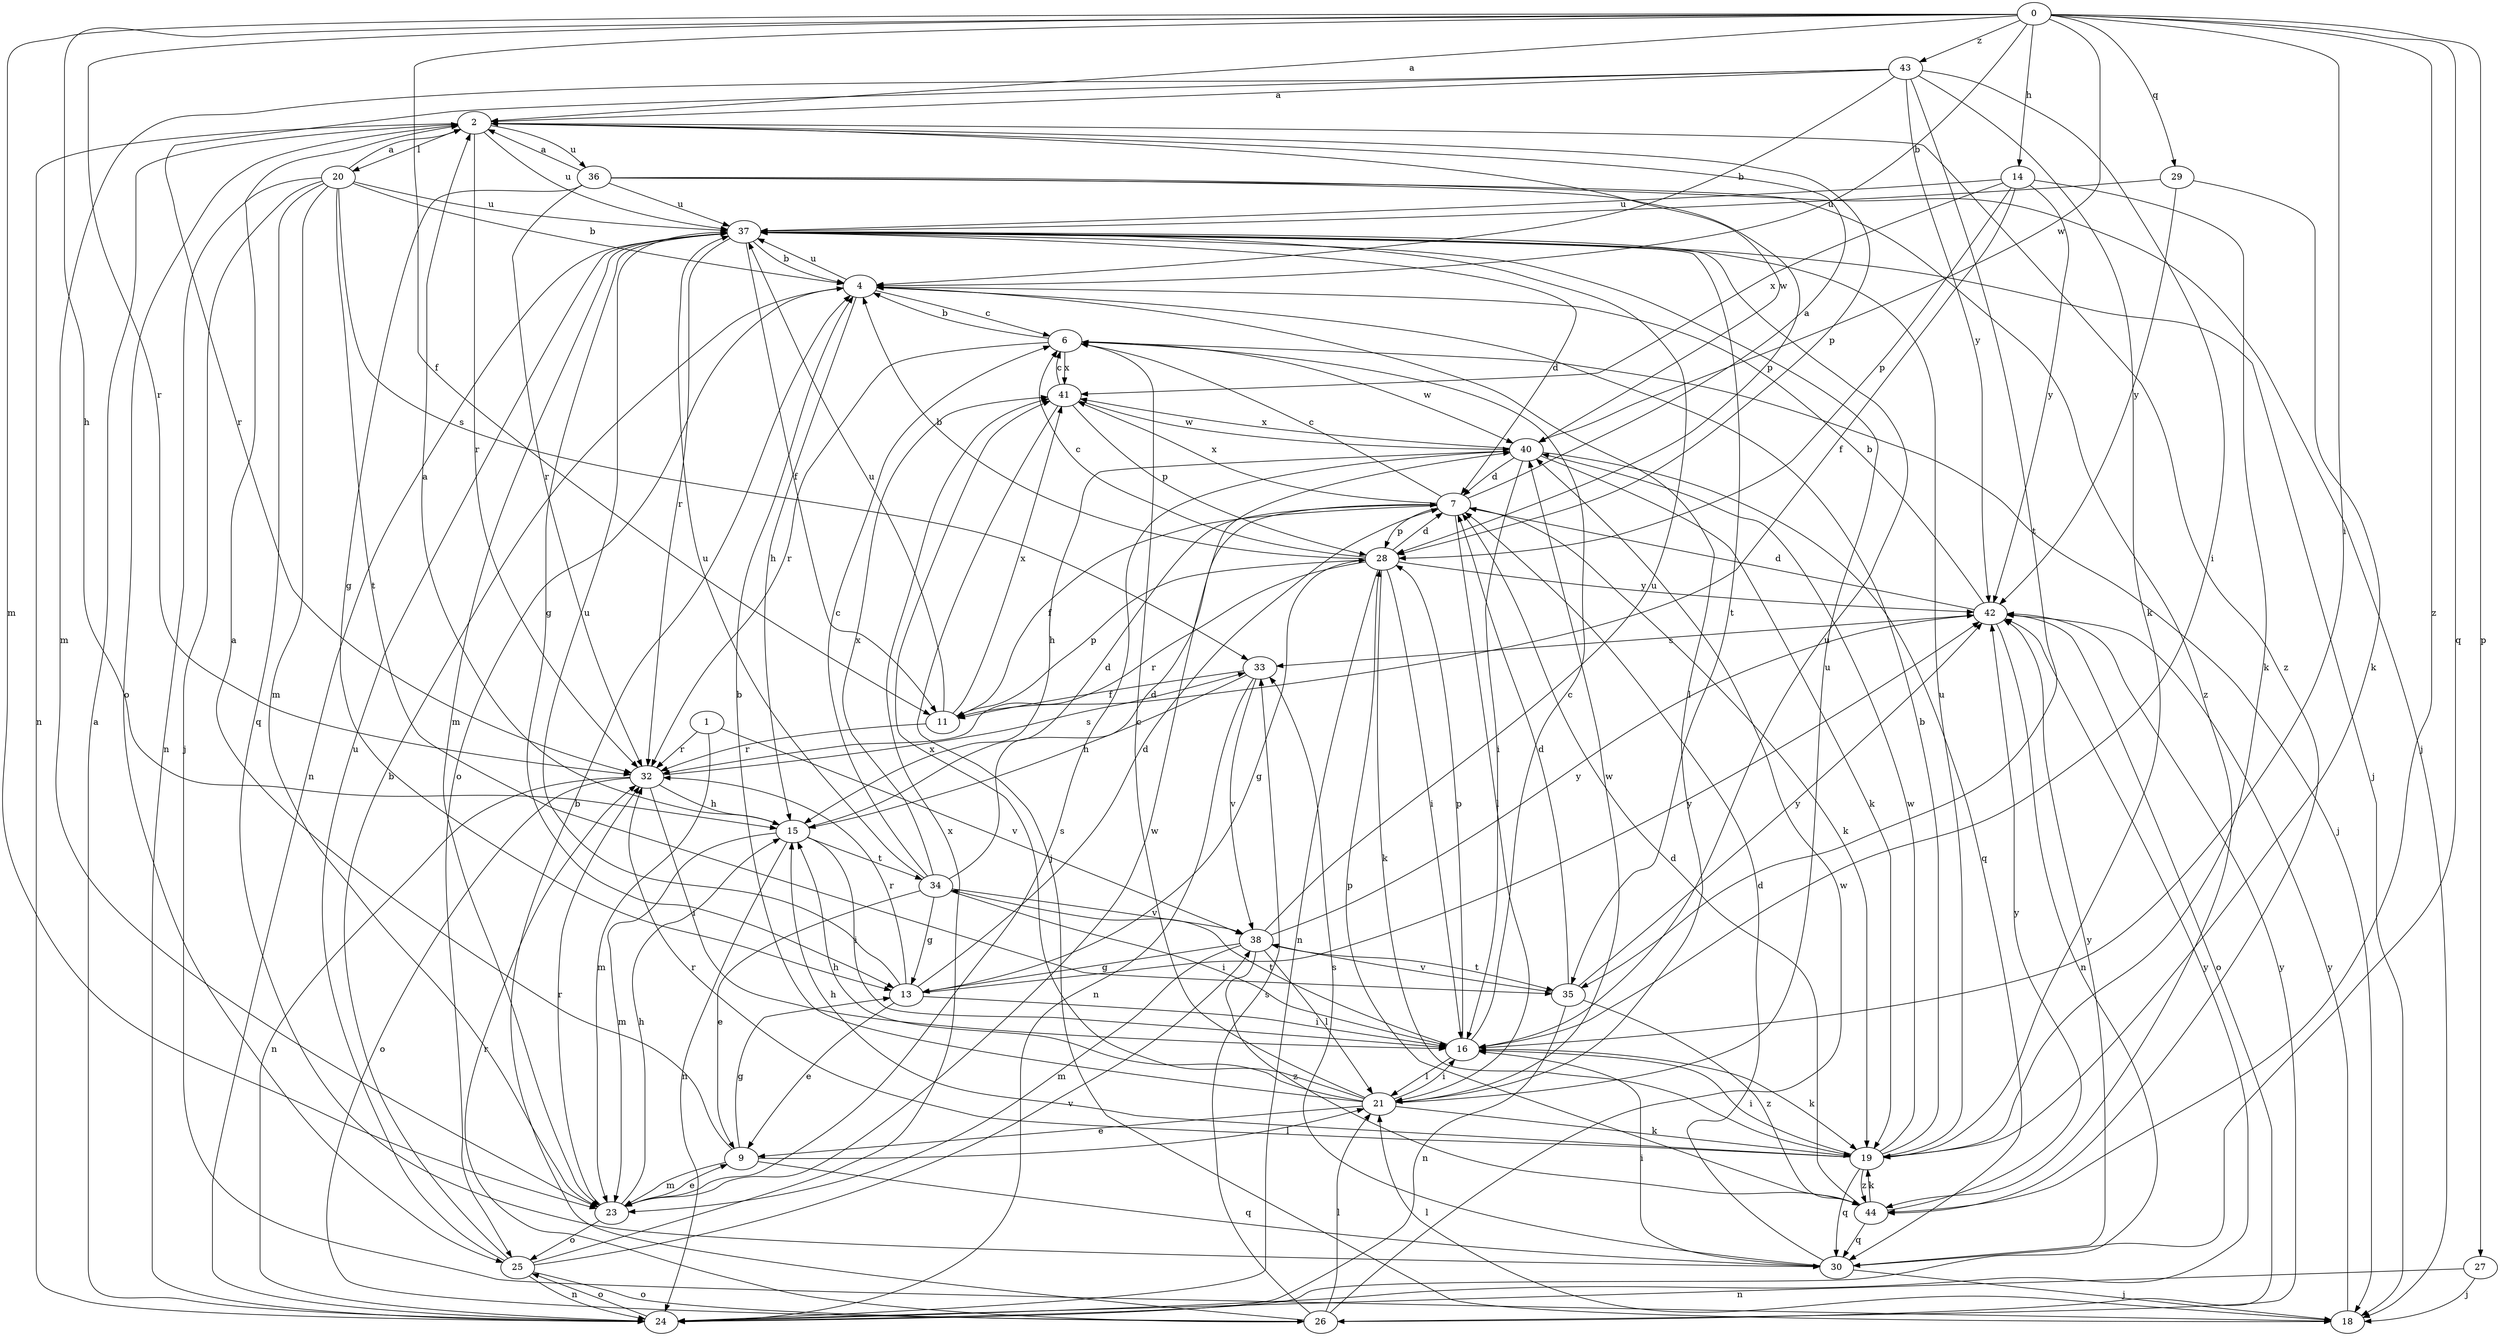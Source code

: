 strict digraph  {
0;
1;
2;
4;
6;
7;
9;
11;
13;
14;
15;
16;
18;
19;
20;
21;
23;
24;
25;
26;
27;
28;
29;
30;
32;
33;
34;
35;
36;
37;
38;
40;
41;
42;
43;
44;
0 -> 2  [label=a];
0 -> 4  [label=b];
0 -> 11  [label=f];
0 -> 14  [label=h];
0 -> 15  [label=h];
0 -> 16  [label=i];
0 -> 23  [label=m];
0 -> 27  [label=p];
0 -> 29  [label=q];
0 -> 30  [label=q];
0 -> 32  [label=r];
0 -> 40  [label=w];
0 -> 43  [label=z];
0 -> 44  [label=z];
1 -> 23  [label=m];
1 -> 32  [label=r];
1 -> 38  [label=v];
2 -> 20  [label=l];
2 -> 24  [label=n];
2 -> 25  [label=o];
2 -> 28  [label=p];
2 -> 32  [label=r];
2 -> 36  [label=u];
2 -> 37  [label=u];
2 -> 40  [label=w];
2 -> 44  [label=z];
4 -> 6  [label=c];
4 -> 15  [label=h];
4 -> 21  [label=l];
4 -> 25  [label=o];
4 -> 37  [label=u];
6 -> 4  [label=b];
6 -> 18  [label=j];
6 -> 32  [label=r];
6 -> 40  [label=w];
6 -> 41  [label=x];
7 -> 2  [label=a];
7 -> 6  [label=c];
7 -> 11  [label=f];
7 -> 19  [label=k];
7 -> 21  [label=l];
7 -> 28  [label=p];
7 -> 41  [label=x];
9 -> 2  [label=a];
9 -> 13  [label=g];
9 -> 21  [label=l];
9 -> 23  [label=m];
9 -> 30  [label=q];
11 -> 28  [label=p];
11 -> 32  [label=r];
11 -> 37  [label=u];
11 -> 41  [label=x];
13 -> 7  [label=d];
13 -> 9  [label=e];
13 -> 16  [label=i];
13 -> 32  [label=r];
13 -> 37  [label=u];
13 -> 42  [label=y];
14 -> 11  [label=f];
14 -> 19  [label=k];
14 -> 28  [label=p];
14 -> 37  [label=u];
14 -> 41  [label=x];
14 -> 42  [label=y];
15 -> 2  [label=a];
15 -> 7  [label=d];
15 -> 16  [label=i];
15 -> 23  [label=m];
15 -> 24  [label=n];
15 -> 34  [label=t];
16 -> 6  [label=c];
16 -> 19  [label=k];
16 -> 21  [label=l];
16 -> 28  [label=p];
16 -> 37  [label=u];
16 -> 34  [label=t];
18 -> 21  [label=l];
18 -> 42  [label=y];
19 -> 4  [label=b];
19 -> 15  [label=h];
19 -> 16  [label=i];
19 -> 30  [label=q];
19 -> 32  [label=r];
19 -> 37  [label=u];
19 -> 40  [label=w];
19 -> 44  [label=z];
20 -> 2  [label=a];
20 -> 4  [label=b];
20 -> 18  [label=j];
20 -> 23  [label=m];
20 -> 24  [label=n];
20 -> 30  [label=q];
20 -> 33  [label=s];
20 -> 35  [label=t];
20 -> 37  [label=u];
21 -> 4  [label=b];
21 -> 6  [label=c];
21 -> 9  [label=e];
21 -> 15  [label=h];
21 -> 16  [label=i];
21 -> 19  [label=k];
21 -> 37  [label=u];
21 -> 40  [label=w];
21 -> 41  [label=x];
23 -> 9  [label=e];
23 -> 15  [label=h];
23 -> 25  [label=o];
23 -> 32  [label=r];
23 -> 40  [label=w];
24 -> 2  [label=a];
24 -> 25  [label=o];
24 -> 42  [label=y];
25 -> 4  [label=b];
25 -> 24  [label=n];
25 -> 26  [label=o];
25 -> 37  [label=u];
25 -> 38  [label=v];
25 -> 41  [label=x];
26 -> 4  [label=b];
26 -> 21  [label=l];
26 -> 32  [label=r];
26 -> 33  [label=s];
26 -> 40  [label=w];
26 -> 42  [label=y];
27 -> 18  [label=j];
27 -> 24  [label=n];
28 -> 4  [label=b];
28 -> 6  [label=c];
28 -> 7  [label=d];
28 -> 13  [label=g];
28 -> 16  [label=i];
28 -> 19  [label=k];
28 -> 24  [label=n];
28 -> 32  [label=r];
28 -> 42  [label=y];
29 -> 19  [label=k];
29 -> 37  [label=u];
29 -> 42  [label=y];
30 -> 7  [label=d];
30 -> 16  [label=i];
30 -> 18  [label=j];
30 -> 33  [label=s];
30 -> 42  [label=y];
32 -> 15  [label=h];
32 -> 16  [label=i];
32 -> 24  [label=n];
32 -> 26  [label=o];
32 -> 33  [label=s];
33 -> 11  [label=f];
33 -> 15  [label=h];
33 -> 24  [label=n];
33 -> 38  [label=v];
34 -> 6  [label=c];
34 -> 7  [label=d];
34 -> 9  [label=e];
34 -> 13  [label=g];
34 -> 16  [label=i];
34 -> 37  [label=u];
34 -> 38  [label=v];
34 -> 41  [label=x];
35 -> 7  [label=d];
35 -> 24  [label=n];
35 -> 38  [label=v];
35 -> 42  [label=y];
35 -> 44  [label=z];
36 -> 2  [label=a];
36 -> 13  [label=g];
36 -> 18  [label=j];
36 -> 28  [label=p];
36 -> 32  [label=r];
36 -> 37  [label=u];
36 -> 44  [label=z];
37 -> 4  [label=b];
37 -> 7  [label=d];
37 -> 11  [label=f];
37 -> 13  [label=g];
37 -> 18  [label=j];
37 -> 23  [label=m];
37 -> 24  [label=n];
37 -> 32  [label=r];
37 -> 35  [label=t];
38 -> 13  [label=g];
38 -> 21  [label=l];
38 -> 23  [label=m];
38 -> 35  [label=t];
38 -> 37  [label=u];
38 -> 42  [label=y];
38 -> 44  [label=z];
40 -> 7  [label=d];
40 -> 15  [label=h];
40 -> 16  [label=i];
40 -> 19  [label=k];
40 -> 23  [label=s];
40 -> 30  [label=q];
40 -> 41  [label=x];
41 -> 6  [label=c];
41 -> 18  [label=j];
41 -> 28  [label=p];
41 -> 40  [label=w];
42 -> 4  [label=b];
42 -> 7  [label=d];
42 -> 24  [label=n];
42 -> 26  [label=o];
42 -> 33  [label=s];
43 -> 2  [label=a];
43 -> 4  [label=b];
43 -> 16  [label=i];
43 -> 19  [label=k];
43 -> 23  [label=m];
43 -> 32  [label=r];
43 -> 35  [label=t];
43 -> 42  [label=y];
44 -> 7  [label=d];
44 -> 19  [label=k];
44 -> 28  [label=p];
44 -> 30  [label=q];
44 -> 42  [label=y];
}
